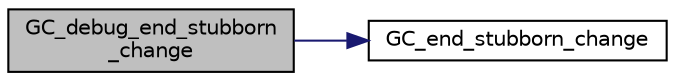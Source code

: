 digraph "GC_debug_end_stubborn_change"
{
  edge [fontname="Helvetica",fontsize="10",labelfontname="Helvetica",labelfontsize="10"];
  node [fontname="Helvetica",fontsize="10",shape=record];
  rankdir="LR";
  Node528 [label="GC_debug_end_stubborn\l_change",height=0.2,width=0.4,color="black", fillcolor="grey75", style="filled", fontcolor="black"];
  Node528 -> Node529 [color="midnightblue",fontsize="10",style="solid",fontname="Helvetica"];
  Node529 [label="GC_end_stubborn_change",height=0.2,width=0.4,color="black", fillcolor="white", style="filled",URL="$d0/daa/gc_8h.html#a97a2bae69773b9203e6bb22d8bfeb7ee"];
}
